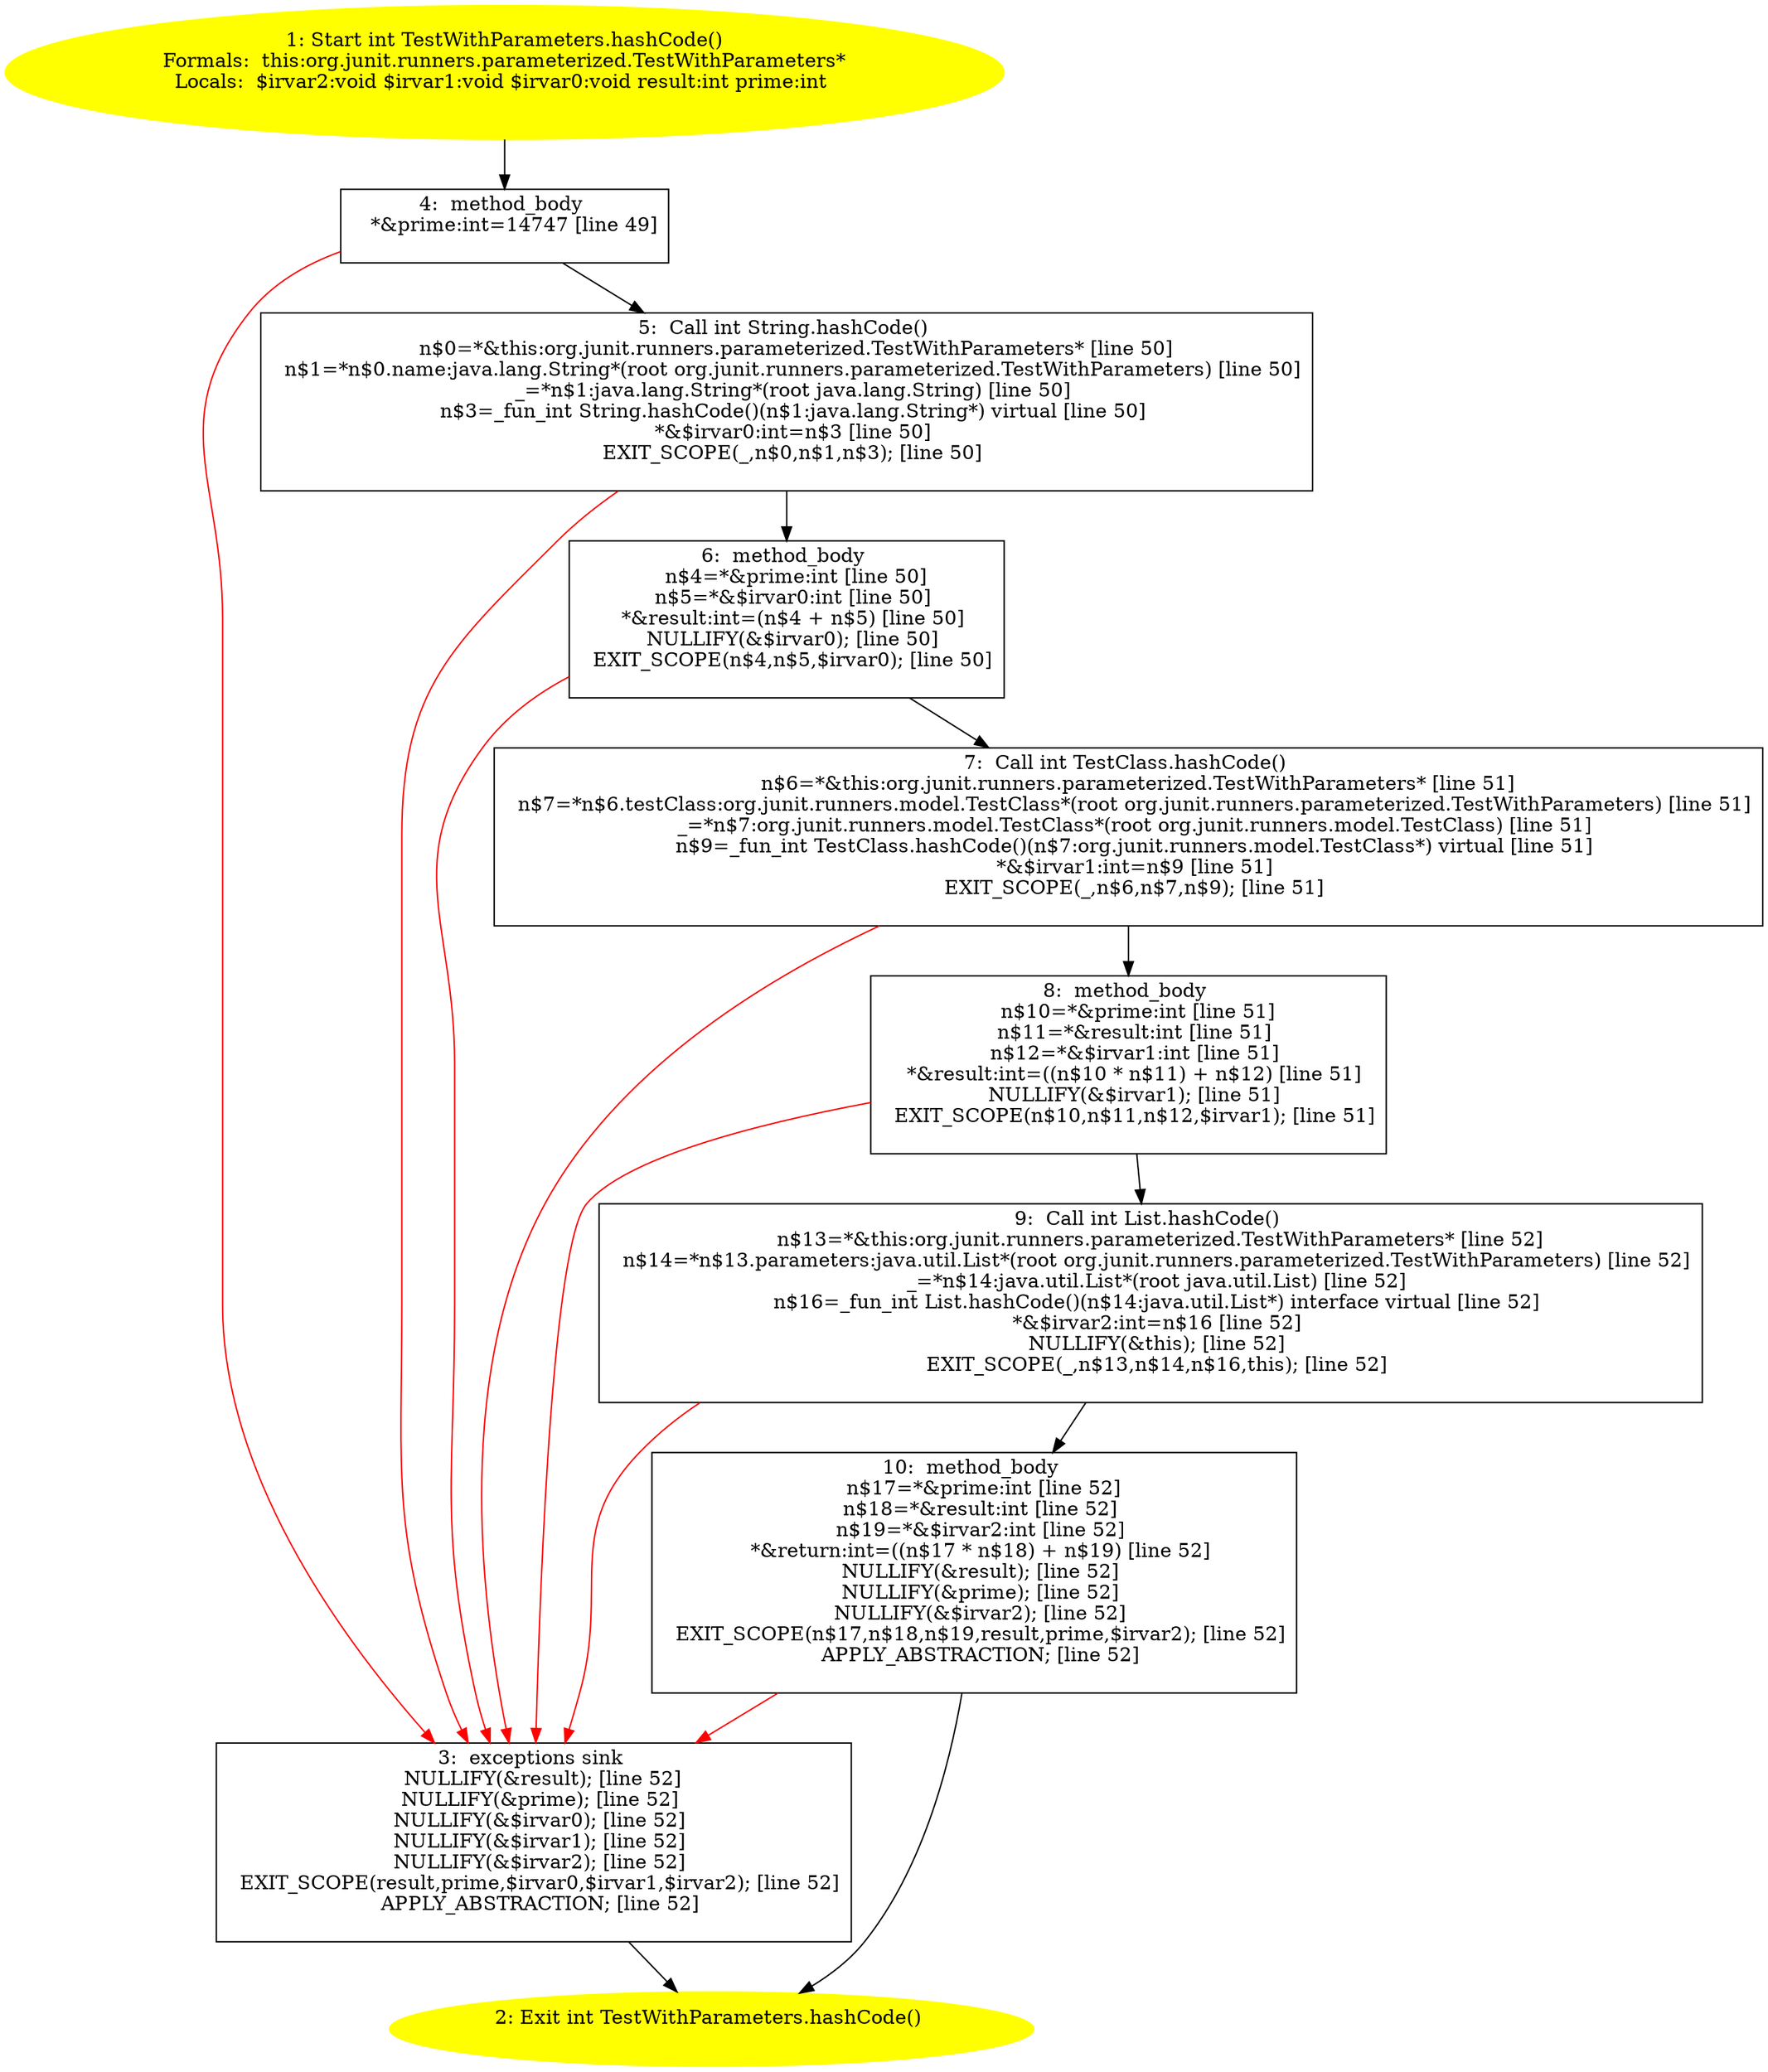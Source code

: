 /* @generated */
digraph cfg {
"org.junit.runners.parameterized.TestWithParameters.hashCode():int.41548826d1977b1c70446814f51c7b41_1" [label="1: Start int TestWithParameters.hashCode()\nFormals:  this:org.junit.runners.parameterized.TestWithParameters*\nLocals:  $irvar2:void $irvar1:void $irvar0:void result:int prime:int \n  " color=yellow style=filled]
	

	 "org.junit.runners.parameterized.TestWithParameters.hashCode():int.41548826d1977b1c70446814f51c7b41_1" -> "org.junit.runners.parameterized.TestWithParameters.hashCode():int.41548826d1977b1c70446814f51c7b41_4" ;
"org.junit.runners.parameterized.TestWithParameters.hashCode():int.41548826d1977b1c70446814f51c7b41_2" [label="2: Exit int TestWithParameters.hashCode() \n  " color=yellow style=filled]
	

"org.junit.runners.parameterized.TestWithParameters.hashCode():int.41548826d1977b1c70446814f51c7b41_3" [label="3:  exceptions sink \n   NULLIFY(&result); [line 52]\n  NULLIFY(&prime); [line 52]\n  NULLIFY(&$irvar0); [line 52]\n  NULLIFY(&$irvar1); [line 52]\n  NULLIFY(&$irvar2); [line 52]\n  EXIT_SCOPE(result,prime,$irvar0,$irvar1,$irvar2); [line 52]\n  APPLY_ABSTRACTION; [line 52]\n " shape="box"]
	

	 "org.junit.runners.parameterized.TestWithParameters.hashCode():int.41548826d1977b1c70446814f51c7b41_3" -> "org.junit.runners.parameterized.TestWithParameters.hashCode():int.41548826d1977b1c70446814f51c7b41_2" ;
"org.junit.runners.parameterized.TestWithParameters.hashCode():int.41548826d1977b1c70446814f51c7b41_4" [label="4:  method_body \n   *&prime:int=14747 [line 49]\n " shape="box"]
	

	 "org.junit.runners.parameterized.TestWithParameters.hashCode():int.41548826d1977b1c70446814f51c7b41_4" -> "org.junit.runners.parameterized.TestWithParameters.hashCode():int.41548826d1977b1c70446814f51c7b41_5" ;
	 "org.junit.runners.parameterized.TestWithParameters.hashCode():int.41548826d1977b1c70446814f51c7b41_4" -> "org.junit.runners.parameterized.TestWithParameters.hashCode():int.41548826d1977b1c70446814f51c7b41_3" [color="red" ];
"org.junit.runners.parameterized.TestWithParameters.hashCode():int.41548826d1977b1c70446814f51c7b41_5" [label="5:  Call int String.hashCode() \n   n$0=*&this:org.junit.runners.parameterized.TestWithParameters* [line 50]\n  n$1=*n$0.name:java.lang.String*(root org.junit.runners.parameterized.TestWithParameters) [line 50]\n  _=*n$1:java.lang.String*(root java.lang.String) [line 50]\n  n$3=_fun_int String.hashCode()(n$1:java.lang.String*) virtual [line 50]\n  *&$irvar0:int=n$3 [line 50]\n  EXIT_SCOPE(_,n$0,n$1,n$3); [line 50]\n " shape="box"]
	

	 "org.junit.runners.parameterized.TestWithParameters.hashCode():int.41548826d1977b1c70446814f51c7b41_5" -> "org.junit.runners.parameterized.TestWithParameters.hashCode():int.41548826d1977b1c70446814f51c7b41_6" ;
	 "org.junit.runners.parameterized.TestWithParameters.hashCode():int.41548826d1977b1c70446814f51c7b41_5" -> "org.junit.runners.parameterized.TestWithParameters.hashCode():int.41548826d1977b1c70446814f51c7b41_3" [color="red" ];
"org.junit.runners.parameterized.TestWithParameters.hashCode():int.41548826d1977b1c70446814f51c7b41_6" [label="6:  method_body \n   n$4=*&prime:int [line 50]\n  n$5=*&$irvar0:int [line 50]\n  *&result:int=(n$4 + n$5) [line 50]\n  NULLIFY(&$irvar0); [line 50]\n  EXIT_SCOPE(n$4,n$5,$irvar0); [line 50]\n " shape="box"]
	

	 "org.junit.runners.parameterized.TestWithParameters.hashCode():int.41548826d1977b1c70446814f51c7b41_6" -> "org.junit.runners.parameterized.TestWithParameters.hashCode():int.41548826d1977b1c70446814f51c7b41_7" ;
	 "org.junit.runners.parameterized.TestWithParameters.hashCode():int.41548826d1977b1c70446814f51c7b41_6" -> "org.junit.runners.parameterized.TestWithParameters.hashCode():int.41548826d1977b1c70446814f51c7b41_3" [color="red" ];
"org.junit.runners.parameterized.TestWithParameters.hashCode():int.41548826d1977b1c70446814f51c7b41_7" [label="7:  Call int TestClass.hashCode() \n   n$6=*&this:org.junit.runners.parameterized.TestWithParameters* [line 51]\n  n$7=*n$6.testClass:org.junit.runners.model.TestClass*(root org.junit.runners.parameterized.TestWithParameters) [line 51]\n  _=*n$7:org.junit.runners.model.TestClass*(root org.junit.runners.model.TestClass) [line 51]\n  n$9=_fun_int TestClass.hashCode()(n$7:org.junit.runners.model.TestClass*) virtual [line 51]\n  *&$irvar1:int=n$9 [line 51]\n  EXIT_SCOPE(_,n$6,n$7,n$9); [line 51]\n " shape="box"]
	

	 "org.junit.runners.parameterized.TestWithParameters.hashCode():int.41548826d1977b1c70446814f51c7b41_7" -> "org.junit.runners.parameterized.TestWithParameters.hashCode():int.41548826d1977b1c70446814f51c7b41_8" ;
	 "org.junit.runners.parameterized.TestWithParameters.hashCode():int.41548826d1977b1c70446814f51c7b41_7" -> "org.junit.runners.parameterized.TestWithParameters.hashCode():int.41548826d1977b1c70446814f51c7b41_3" [color="red" ];
"org.junit.runners.parameterized.TestWithParameters.hashCode():int.41548826d1977b1c70446814f51c7b41_8" [label="8:  method_body \n   n$10=*&prime:int [line 51]\n  n$11=*&result:int [line 51]\n  n$12=*&$irvar1:int [line 51]\n  *&result:int=((n$10 * n$11) + n$12) [line 51]\n  NULLIFY(&$irvar1); [line 51]\n  EXIT_SCOPE(n$10,n$11,n$12,$irvar1); [line 51]\n " shape="box"]
	

	 "org.junit.runners.parameterized.TestWithParameters.hashCode():int.41548826d1977b1c70446814f51c7b41_8" -> "org.junit.runners.parameterized.TestWithParameters.hashCode():int.41548826d1977b1c70446814f51c7b41_9" ;
	 "org.junit.runners.parameterized.TestWithParameters.hashCode():int.41548826d1977b1c70446814f51c7b41_8" -> "org.junit.runners.parameterized.TestWithParameters.hashCode():int.41548826d1977b1c70446814f51c7b41_3" [color="red" ];
"org.junit.runners.parameterized.TestWithParameters.hashCode():int.41548826d1977b1c70446814f51c7b41_9" [label="9:  Call int List.hashCode() \n   n$13=*&this:org.junit.runners.parameterized.TestWithParameters* [line 52]\n  n$14=*n$13.parameters:java.util.List*(root org.junit.runners.parameterized.TestWithParameters) [line 52]\n  _=*n$14:java.util.List*(root java.util.List) [line 52]\n  n$16=_fun_int List.hashCode()(n$14:java.util.List*) interface virtual [line 52]\n  *&$irvar2:int=n$16 [line 52]\n  NULLIFY(&this); [line 52]\n  EXIT_SCOPE(_,n$13,n$14,n$16,this); [line 52]\n " shape="box"]
	

	 "org.junit.runners.parameterized.TestWithParameters.hashCode():int.41548826d1977b1c70446814f51c7b41_9" -> "org.junit.runners.parameterized.TestWithParameters.hashCode():int.41548826d1977b1c70446814f51c7b41_10" ;
	 "org.junit.runners.parameterized.TestWithParameters.hashCode():int.41548826d1977b1c70446814f51c7b41_9" -> "org.junit.runners.parameterized.TestWithParameters.hashCode():int.41548826d1977b1c70446814f51c7b41_3" [color="red" ];
"org.junit.runners.parameterized.TestWithParameters.hashCode():int.41548826d1977b1c70446814f51c7b41_10" [label="10:  method_body \n   n$17=*&prime:int [line 52]\n  n$18=*&result:int [line 52]\n  n$19=*&$irvar2:int [line 52]\n  *&return:int=((n$17 * n$18) + n$19) [line 52]\n  NULLIFY(&result); [line 52]\n  NULLIFY(&prime); [line 52]\n  NULLIFY(&$irvar2); [line 52]\n  EXIT_SCOPE(n$17,n$18,n$19,result,prime,$irvar2); [line 52]\n  APPLY_ABSTRACTION; [line 52]\n " shape="box"]
	

	 "org.junit.runners.parameterized.TestWithParameters.hashCode():int.41548826d1977b1c70446814f51c7b41_10" -> "org.junit.runners.parameterized.TestWithParameters.hashCode():int.41548826d1977b1c70446814f51c7b41_2" ;
	 "org.junit.runners.parameterized.TestWithParameters.hashCode():int.41548826d1977b1c70446814f51c7b41_10" -> "org.junit.runners.parameterized.TestWithParameters.hashCode():int.41548826d1977b1c70446814f51c7b41_3" [color="red" ];
}
